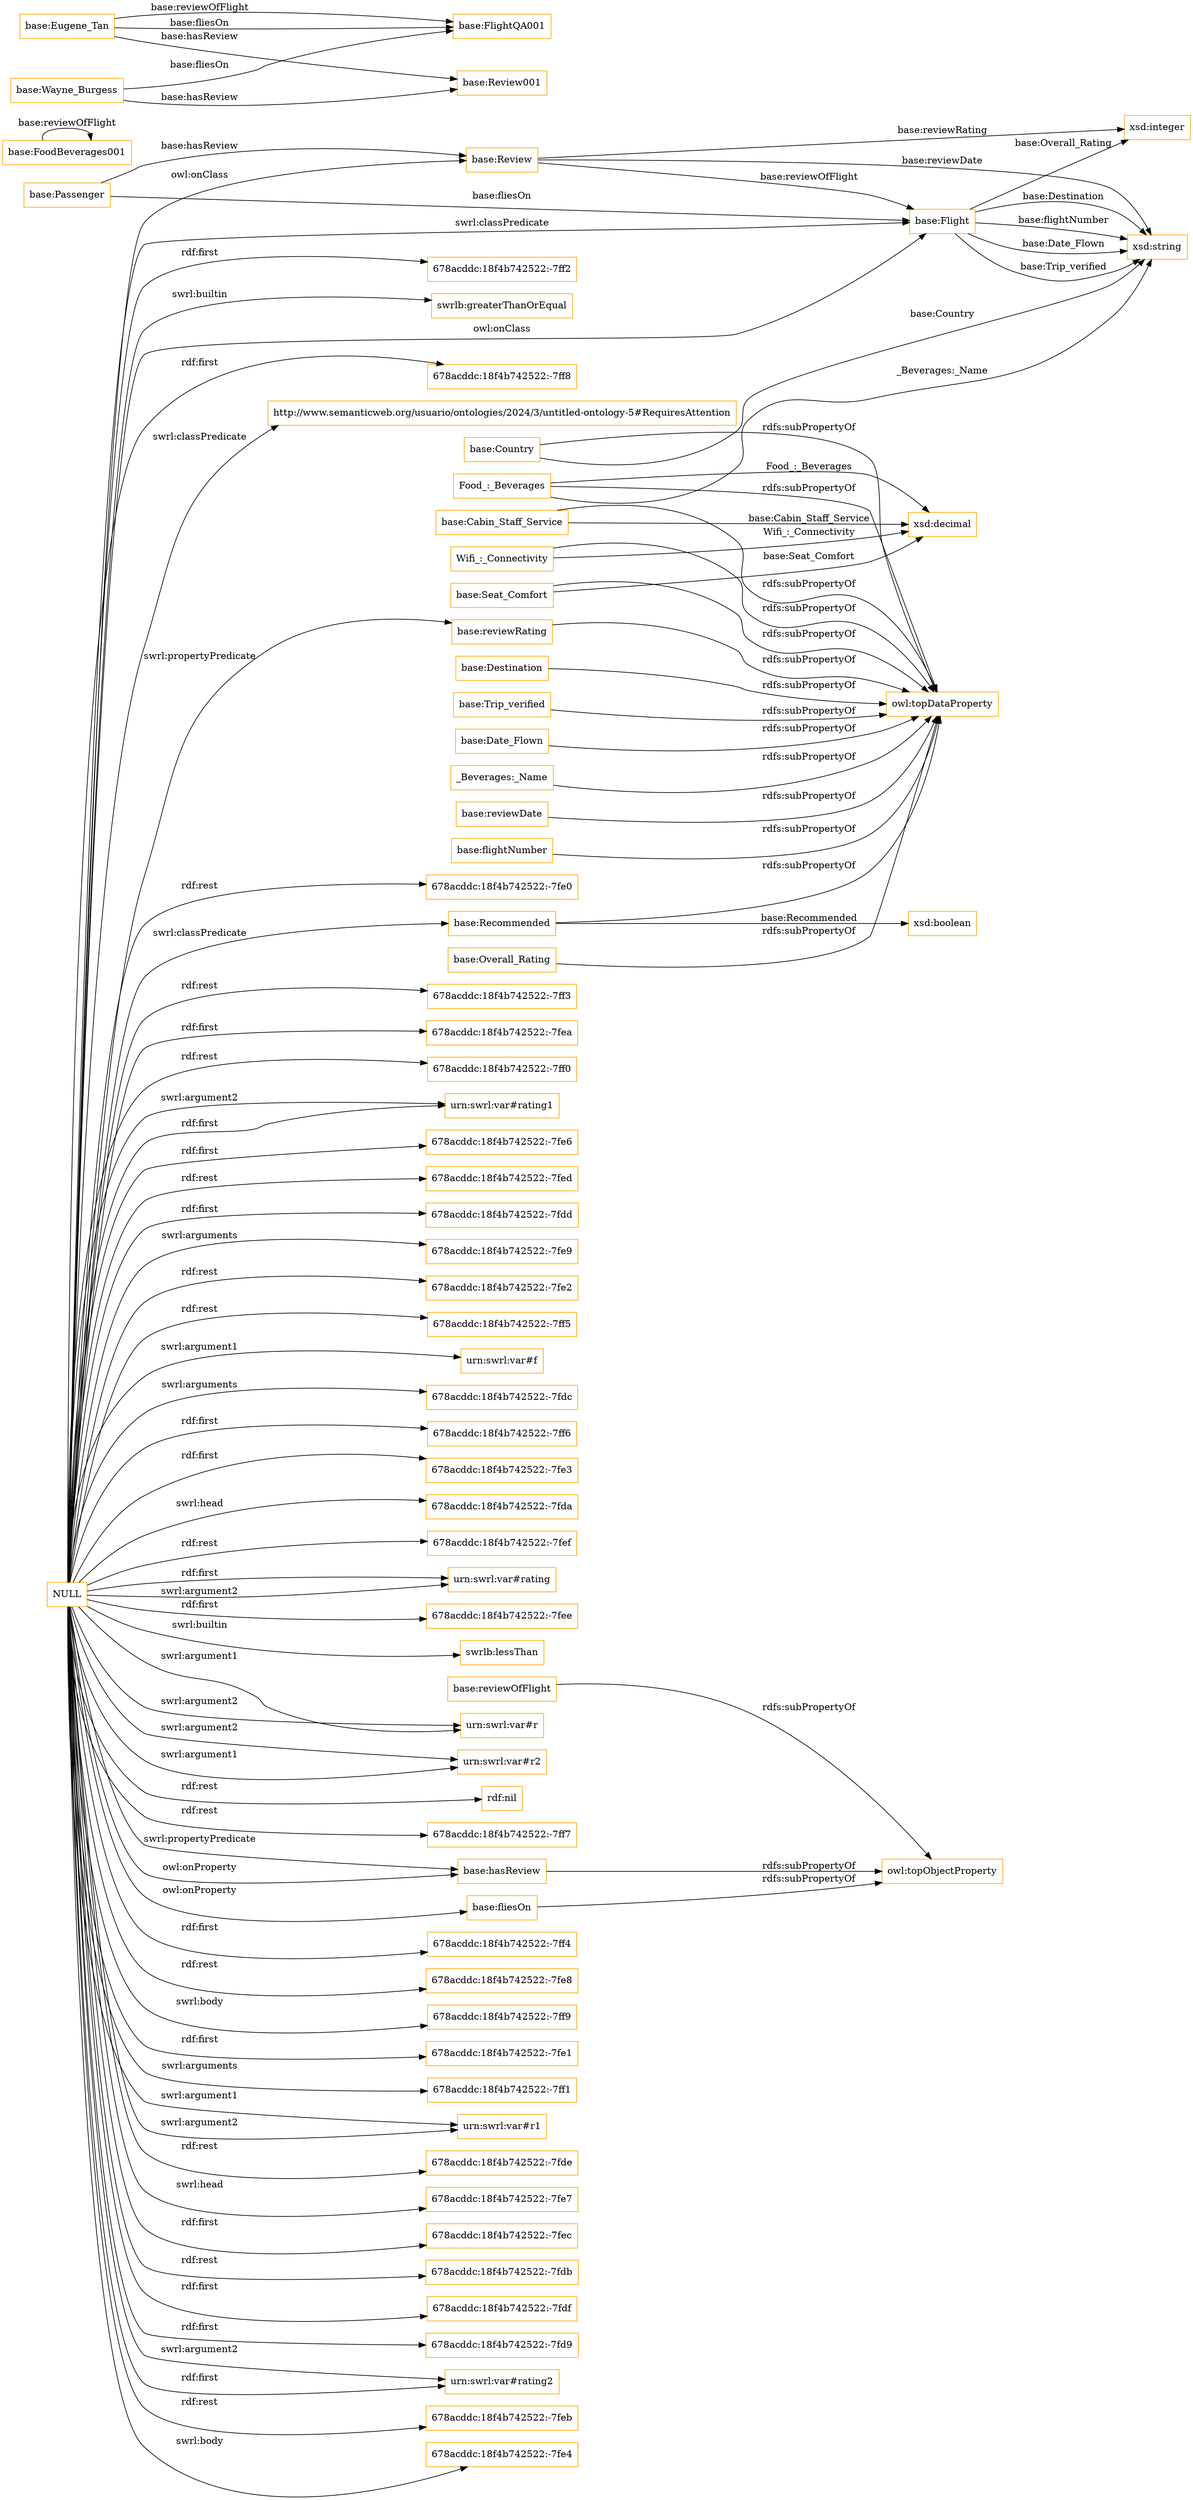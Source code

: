 digraph ar2dtool_diagram { 
rankdir=LR;
size="1501"
node [shape = rectangle, color="orange"]; "http://www.semanticweb.org/usuario/ontologies/2024/3/untitled-ontology-5#RequiresAttention" "base:Passenger" "base:Date_Flown" "base:Cabin_Staff_Service" "base:Country" "base:Seat_Comfort" "Wifi_:_Connectivity" "base:Review" "base:Overall_Rating" "base:Destination" "base:Recommended" "base:Trip_verified" "base:Flight" "Food_:_Beverages" ; /*classes style*/
	"NULL" -> "678acddc:18f4b742522:-7fea" [ label = "rdf:first" ];
	"NULL" -> "678acddc:18f4b742522:-7ff0" [ label = "rdf:rest" ];
	"NULL" -> "urn:swrl:var#rating1" [ label = "rdf:first" ];
	"NULL" -> "678acddc:18f4b742522:-7fe6" [ label = "rdf:first" ];
	"NULL" -> "678acddc:18f4b742522:-7fed" [ label = "rdf:rest" ];
	"NULL" -> "678acddc:18f4b742522:-7fdd" [ label = "rdf:first" ];
	"NULL" -> "678acddc:18f4b742522:-7fe9" [ label = "swrl:arguments" ];
	"NULL" -> "base:reviewRating" [ label = "swrl:propertyPredicate" ];
	"NULL" -> "678acddc:18f4b742522:-7fe2" [ label = "rdf:rest" ];
	"NULL" -> "678acddc:18f4b742522:-7ff5" [ label = "rdf:rest" ];
	"NULL" -> "urn:swrl:var#f" [ label = "swrl:argument1" ];
	"NULL" -> "678acddc:18f4b742522:-7fdc" [ label = "swrl:arguments" ];
	"NULL" -> "678acddc:18f4b742522:-7ff6" [ label = "rdf:first" ];
	"NULL" -> "678acddc:18f4b742522:-7fe3" [ label = "rdf:first" ];
	"NULL" -> "678acddc:18f4b742522:-7fda" [ label = "swrl:head" ];
	"NULL" -> "678acddc:18f4b742522:-7fef" [ label = "rdf:rest" ];
	"NULL" -> "678acddc:18f4b742522:-7fee" [ label = "rdf:first" ];
	"NULL" -> "swrlb:lessThan" [ label = "swrl:builtin" ];
	"NULL" -> "urn:swrl:var#r" [ label = "swrl:argument2" ];
	"NULL" -> "urn:swrl:var#r2" [ label = "swrl:argument1" ];
	"NULL" -> "http://www.semanticweb.org/usuario/ontologies/2024/3/untitled-ontology-5#RequiresAttention" [ label = "swrl:classPredicate" ];
	"NULL" -> "rdf:nil" [ label = "rdf:rest" ];
	"NULL" -> "base:Review" [ label = "owl:onClass" ];
	"NULL" -> "678acddc:18f4b742522:-7ff7" [ label = "rdf:rest" ];
	"NULL" -> "base:hasReview" [ label = "owl:onProperty" ];
	"NULL" -> "678acddc:18f4b742522:-7ff4" [ label = "rdf:first" ];
	"NULL" -> "678acddc:18f4b742522:-7fe8" [ label = "rdf:rest" ];
	"NULL" -> "base:fliesOn" [ label = "owl:onProperty" ];
	"NULL" -> "678acddc:18f4b742522:-7ff9" [ label = "swrl:body" ];
	"NULL" -> "678acddc:18f4b742522:-7fe1" [ label = "rdf:first" ];
	"NULL" -> "678acddc:18f4b742522:-7ff1" [ label = "swrl:arguments" ];
	"NULL" -> "urn:swrl:var#r1" [ label = "swrl:argument2" ];
	"NULL" -> "urn:swrl:var#rating1" [ label = "swrl:argument2" ];
	"NULL" -> "678acddc:18f4b742522:-7fde" [ label = "rdf:rest" ];
	"NULL" -> "678acddc:18f4b742522:-7fe7" [ label = "swrl:head" ];
	"NULL" -> "678acddc:18f4b742522:-7fec" [ label = "rdf:first" ];
	"NULL" -> "678acddc:18f4b742522:-7fdb" [ label = "rdf:rest" ];
	"NULL" -> "678acddc:18f4b742522:-7fdf" [ label = "rdf:first" ];
	"NULL" -> "base:Recommended" [ label = "swrl:classPredicate" ];
	"NULL" -> "base:Flight" [ label = "owl:onClass" ];
	"NULL" -> "678acddc:18f4b742522:-7fd9" [ label = "rdf:first" ];
	"NULL" -> "urn:swrl:var#rating2" [ label = "rdf:first" ];
	"NULL" -> "urn:swrl:var#r1" [ label = "swrl:argument1" ];
	"NULL" -> "678acddc:18f4b742522:-7feb" [ label = "rdf:rest" ];
	"NULL" -> "678acddc:18f4b742522:-7fe4" [ label = "swrl:body" ];
	"NULL" -> "urn:swrl:var#rating" [ label = "rdf:first" ];
	"NULL" -> "678acddc:18f4b742522:-7ff2" [ label = "rdf:first" ];
	"NULL" -> "base:hasReview" [ label = "swrl:propertyPredicate" ];
	"NULL" -> "urn:swrl:var#rating2" [ label = "swrl:argument2" ];
	"NULL" -> "swrlb:greaterThanOrEqual" [ label = "swrl:builtin" ];
	"NULL" -> "678acddc:18f4b742522:-7ff8" [ label = "rdf:first" ];
	"NULL" -> "urn:swrl:var#rating" [ label = "swrl:argument2" ];
	"NULL" -> "678acddc:18f4b742522:-7fe0" [ label = "rdf:rest" ];
	"NULL" -> "base:Flight" [ label = "swrl:classPredicate" ];
	"NULL" -> "678acddc:18f4b742522:-7ff3" [ label = "rdf:rest" ];
	"NULL" -> "urn:swrl:var#r2" [ label = "swrl:argument2" ];
	"NULL" -> "urn:swrl:var#r" [ label = "swrl:argument1" ];
	"base:Date_Flown" -> "owl:topDataProperty" [ label = "rdfs:subPropertyOf" ];
	"base:Destination" -> "owl:topDataProperty" [ label = "rdfs:subPropertyOf" ];
	"base:hasReview" -> "owl:topObjectProperty" [ label = "rdfs:subPropertyOf" ];
	"base:Seat_Comfort" -> "owl:topDataProperty" [ label = "rdfs:subPropertyOf" ];
	"base:FoodBeverages001" -> "base:FoodBeverages001" [ label = "base:reviewOfFlight" ];
	"base:Trip_verified" -> "owl:topDataProperty" [ label = "rdfs:subPropertyOf" ];
	"_Beverages:_Name" -> "owl:topDataProperty" [ label = "rdfs:subPropertyOf" ];
	"base:reviewOfFlight" -> "owl:topObjectProperty" [ label = "rdfs:subPropertyOf" ];
	"Wifi_:_Connectivity" -> "owl:topDataProperty" [ label = "rdfs:subPropertyOf" ];
	"base:Recommended" -> "owl:topDataProperty" [ label = "rdfs:subPropertyOf" ];
	"base:fliesOn" -> "owl:topObjectProperty" [ label = "rdfs:subPropertyOf" ];
	"base:Country" -> "owl:topDataProperty" [ label = "rdfs:subPropertyOf" ];
	"Food_:_Beverages" -> "owl:topDataProperty" [ label = "rdfs:subPropertyOf" ];
	"base:reviewDate" -> "owl:topDataProperty" [ label = "rdfs:subPropertyOf" ];
	"base:reviewRating" -> "owl:topDataProperty" [ label = "rdfs:subPropertyOf" ];
	"base:Wayne_Burgess" -> "base:Review001" [ label = "base:hasReview" ];
	"base:Wayne_Burgess" -> "base:FlightQA001" [ label = "base:fliesOn" ];
	"base:flightNumber" -> "owl:topDataProperty" [ label = "rdfs:subPropertyOf" ];
	"base:Eugene_Tan" -> "base:FlightQA001" [ label = "base:reviewOfFlight" ];
	"base:Eugene_Tan" -> "base:FlightQA001" [ label = "base:fliesOn" ];
	"base:Eugene_Tan" -> "base:Review001" [ label = "base:hasReview" ];
	"base:Overall_Rating" -> "owl:topDataProperty" [ label = "rdfs:subPropertyOf" ];
	"base:Cabin_Staff_Service" -> "owl:topDataProperty" [ label = "rdfs:subPropertyOf" ];
	"base:Flight" -> "xsd:string" [ label = "base:Trip_verified" ];
	"base:Flight" -> "xsd:string" [ label = "base:Destination" ];
	"base:Flight" -> "xsd:integer" [ label = "base:Overall_Rating" ];
	"base:Seat_Comfort" -> "xsd:decimal" [ label = "base:Seat_Comfort" ];
	"base:Country" -> "xsd:string" [ label = "base:Country" ];
	"base:Review" -> "xsd:integer" [ label = "base:reviewRating" ];
	"base:Flight" -> "xsd:string" [ label = "base:flightNumber" ];
	"base:Passenger" -> "base:Review" [ label = "base:hasReview" ];
	"base:Cabin_Staff_Service" -> "xsd:decimal" [ label = "base:Cabin_Staff_Service" ];
	"base:Review" -> "xsd:string" [ label = "base:reviewDate" ];
	"Wifi_:_Connectivity" -> "xsd:decimal" [ label = "Wifi_:_Connectivity" ];
	"base:Flight" -> "xsd:string" [ label = "base:Date_Flown" ];
	"base:Review" -> "base:Flight" [ label = "base:reviewOfFlight" ];
	"base:Recommended" -> "xsd:boolean" [ label = "base:Recommended" ];
	"Food_:_Beverages" -> "xsd:decimal" [ label = "Food_:_Beverages" ];
	"Food_:_Beverages" -> "xsd:string" [ label = "_Beverages:_Name" ];
	"base:Passenger" -> "base:Flight" [ label = "base:fliesOn" ];

}
